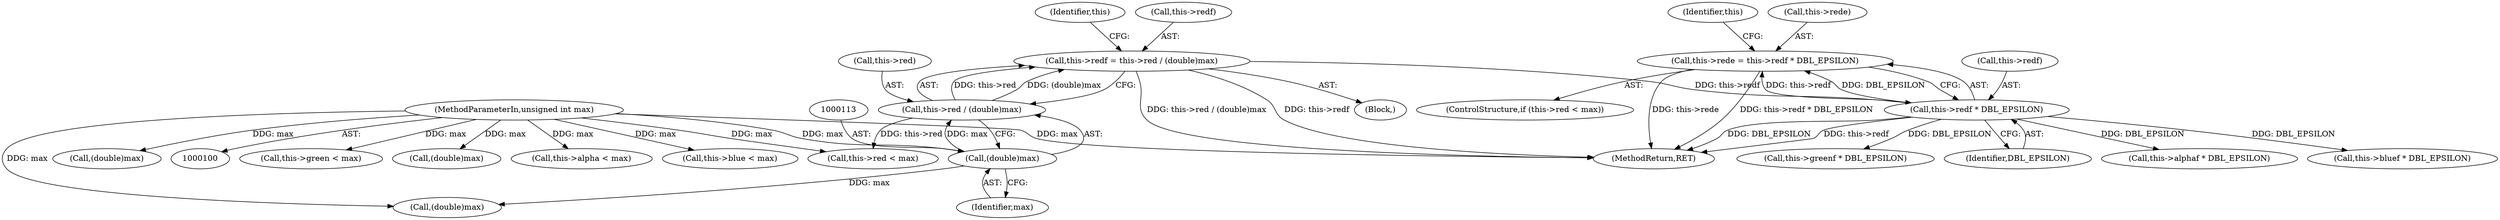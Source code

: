 digraph "1_Android_9d4853418ab2f754c2b63e091c29c5529b8b86ca_52@integer" {
"1000154" [label="(Call,this->rede = this->redf * DBL_EPSILON)"];
"1000158" [label="(Call,this->redf * DBL_EPSILON)"];
"1000104" [label="(Call,this->redf = this->red / (double)max)"];
"1000108" [label="(Call,this->red / (double)max)"];
"1000112" [label="(Call,(double)max)"];
"1000102" [label="(MethodParameterIn,unsigned int max)"];
"1000104" [label="(Call,this->redf = this->red / (double)max)"];
"1000154" [label="(Call,this->rede = this->redf * DBL_EPSILON)"];
"1000148" [label="(ControlStructure,if (this->red < max))"];
"1000117" [label="(Identifier,this)"];
"1000109" [label="(Call,this->red)"];
"1000172" [label="(Identifier,this)"];
"1000155" [label="(Call,this->rede)"];
"1000159" [label="(Call,this->redf)"];
"1000170" [label="(Call,this->green < max)"];
"1000102" [label="(MethodParameterIn,unsigned int max)"];
"1000112" [label="(Call,(double)max)"];
"1000179" [label="(Call,this->greenf * DBL_EPSILON)"];
"1000103" [label="(Block,)"];
"1000145" [label="(Call,(double)max)"];
"1000212" [label="(Call,this->alpha < max)"];
"1000114" [label="(Identifier,max)"];
"1000149" [label="(Call,this->red < max)"];
"1000158" [label="(Call,this->redf * DBL_EPSILON)"];
"1000162" [label="(Identifier,DBL_EPSILON)"];
"1000221" [label="(Call,this->alphaf * DBL_EPSILON)"];
"1000191" [label="(Call,this->blue < max)"];
"1000200" [label="(Call,this->bluef * DBL_EPSILON)"];
"1000108" [label="(Call,this->red / (double)max)"];
"1000123" [label="(Call,(double)max)"];
"1000232" [label="(MethodReturn,RET)"];
"1000134" [label="(Call,(double)max)"];
"1000105" [label="(Call,this->redf)"];
"1000154" -> "1000148"  [label="AST: "];
"1000154" -> "1000158"  [label="CFG: "];
"1000155" -> "1000154"  [label="AST: "];
"1000158" -> "1000154"  [label="AST: "];
"1000172" -> "1000154"  [label="CFG: "];
"1000154" -> "1000232"  [label="DDG: this->rede"];
"1000154" -> "1000232"  [label="DDG: this->redf * DBL_EPSILON"];
"1000158" -> "1000154"  [label="DDG: this->redf"];
"1000158" -> "1000154"  [label="DDG: DBL_EPSILON"];
"1000158" -> "1000162"  [label="CFG: "];
"1000159" -> "1000158"  [label="AST: "];
"1000162" -> "1000158"  [label="AST: "];
"1000158" -> "1000232"  [label="DDG: this->redf"];
"1000158" -> "1000232"  [label="DDG: DBL_EPSILON"];
"1000104" -> "1000158"  [label="DDG: this->redf"];
"1000158" -> "1000179"  [label="DDG: DBL_EPSILON"];
"1000158" -> "1000200"  [label="DDG: DBL_EPSILON"];
"1000158" -> "1000221"  [label="DDG: DBL_EPSILON"];
"1000104" -> "1000103"  [label="AST: "];
"1000104" -> "1000108"  [label="CFG: "];
"1000105" -> "1000104"  [label="AST: "];
"1000108" -> "1000104"  [label="AST: "];
"1000117" -> "1000104"  [label="CFG: "];
"1000104" -> "1000232"  [label="DDG: this->red / (double)max"];
"1000104" -> "1000232"  [label="DDG: this->redf"];
"1000108" -> "1000104"  [label="DDG: this->red"];
"1000108" -> "1000104"  [label="DDG: (double)max"];
"1000108" -> "1000112"  [label="CFG: "];
"1000109" -> "1000108"  [label="AST: "];
"1000112" -> "1000108"  [label="AST: "];
"1000112" -> "1000108"  [label="DDG: max"];
"1000108" -> "1000149"  [label="DDG: this->red"];
"1000112" -> "1000114"  [label="CFG: "];
"1000113" -> "1000112"  [label="AST: "];
"1000114" -> "1000112"  [label="AST: "];
"1000102" -> "1000112"  [label="DDG: max"];
"1000112" -> "1000123"  [label="DDG: max"];
"1000102" -> "1000100"  [label="AST: "];
"1000102" -> "1000232"  [label="DDG: max"];
"1000102" -> "1000123"  [label="DDG: max"];
"1000102" -> "1000134"  [label="DDG: max"];
"1000102" -> "1000145"  [label="DDG: max"];
"1000102" -> "1000149"  [label="DDG: max"];
"1000102" -> "1000170"  [label="DDG: max"];
"1000102" -> "1000191"  [label="DDG: max"];
"1000102" -> "1000212"  [label="DDG: max"];
}
